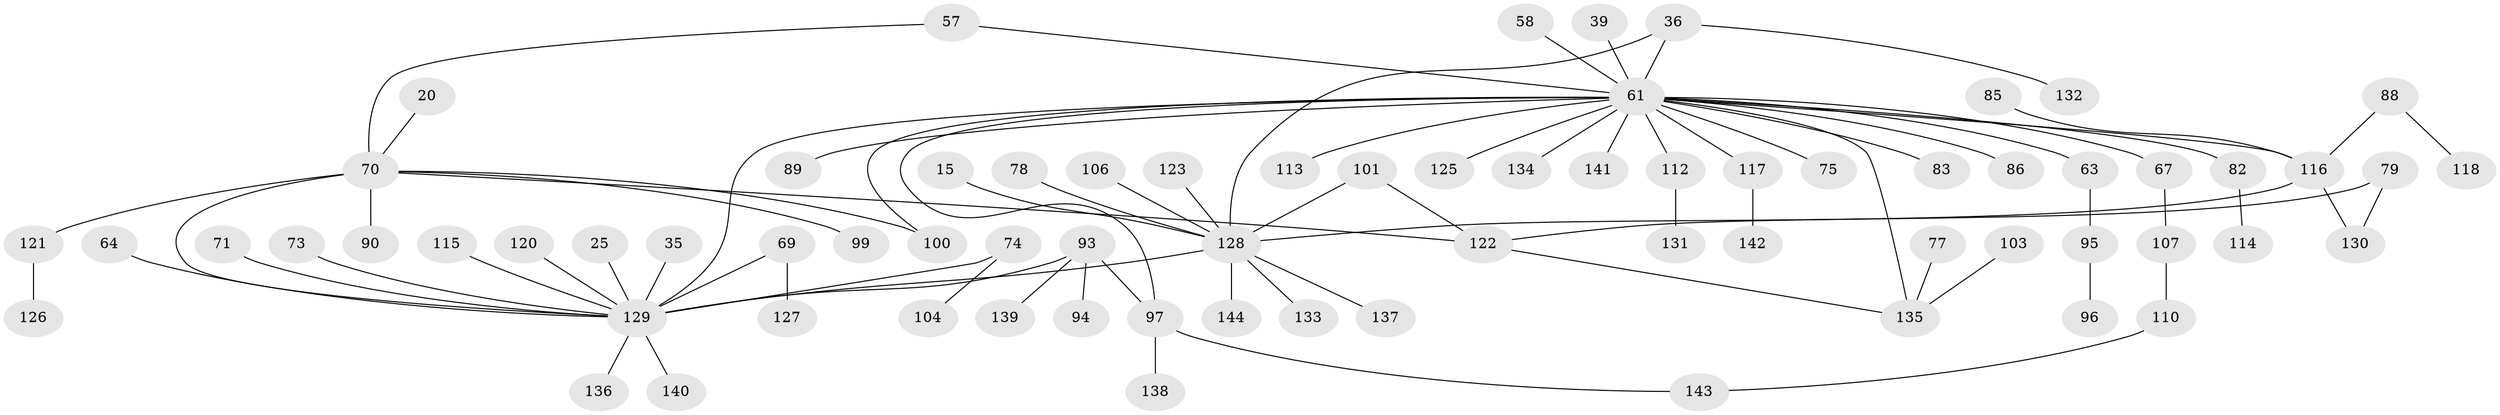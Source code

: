 // original degree distribution, {4: 0.08333333333333333, 5: 0.041666666666666664, 2: 0.3402777777777778, 7: 0.013888888888888888, 8: 0.013888888888888888, 3: 0.11805555555555555, 1: 0.3819444444444444, 6: 0.006944444444444444}
// Generated by graph-tools (version 1.1) at 2025/41/03/09/25 04:41:25]
// undirected, 72 vertices, 80 edges
graph export_dot {
graph [start="1"]
  node [color=gray90,style=filled];
  15;
  20;
  25;
  35;
  36 [super="+6"];
  39;
  57 [super="+30"];
  58 [super="+52"];
  61 [super="+42+41+40"];
  63;
  64 [super="+22"];
  67 [super="+48"];
  69;
  70 [super="+9+23"];
  71;
  73;
  74 [super="+54"];
  75 [super="+29"];
  77;
  78;
  79;
  82;
  83;
  85;
  86;
  88;
  89;
  90;
  93;
  94;
  95;
  96;
  97 [super="+59"];
  99;
  100;
  101;
  103;
  104;
  106;
  107;
  110;
  112;
  113;
  114;
  115;
  116 [super="+81+76+109"];
  117;
  118;
  120;
  121 [super="+92+111+119+87"];
  122 [super="+34+38"];
  123;
  125;
  126;
  127;
  128 [super="+44+66+68+91+72+14+108"];
  129 [super="+124+98"];
  130;
  131;
  132 [super="+56"];
  133;
  134;
  135 [super="+60"];
  136;
  137;
  138;
  139;
  140;
  141;
  142;
  143;
  144;
  15 -- 128;
  20 -- 70;
  25 -- 129;
  35 -- 129;
  36 -- 61 [weight=2];
  36 -- 128;
  36 -- 132;
  39 -- 61;
  57 -- 70;
  57 -- 61;
  58 -- 61;
  61 -- 141;
  61 -- 134;
  61 -- 129 [weight=3];
  61 -- 82;
  61 -- 89;
  61 -- 112;
  61 -- 113;
  61 -- 117;
  61 -- 125;
  61 -- 63;
  61 -- 100;
  61 -- 83;
  61 -- 86;
  61 -- 116 [weight=2];
  61 -- 75;
  61 -- 67;
  61 -- 97;
  61 -- 135;
  63 -- 95;
  64 -- 129;
  67 -- 107;
  69 -- 127;
  69 -- 129;
  70 -- 90;
  70 -- 99;
  70 -- 129 [weight=2];
  70 -- 100;
  70 -- 121 [weight=2];
  70 -- 122;
  71 -- 129;
  73 -- 129;
  74 -- 104;
  74 -- 129;
  77 -- 135;
  78 -- 128;
  79 -- 130;
  79 -- 122;
  82 -- 114;
  85 -- 116;
  88 -- 118;
  88 -- 116;
  93 -- 94;
  93 -- 139;
  93 -- 129;
  93 -- 97;
  95 -- 96;
  97 -- 143;
  97 -- 138;
  101 -- 122;
  101 -- 128;
  103 -- 135;
  106 -- 128;
  107 -- 110;
  110 -- 143;
  112 -- 131;
  115 -- 129;
  116 -- 128 [weight=2];
  116 -- 130;
  117 -- 142;
  120 -- 129;
  121 -- 126;
  122 -- 135;
  123 -- 128;
  128 -- 144;
  128 -- 129;
  128 -- 133;
  128 -- 137;
  129 -- 136;
  129 -- 140;
}
